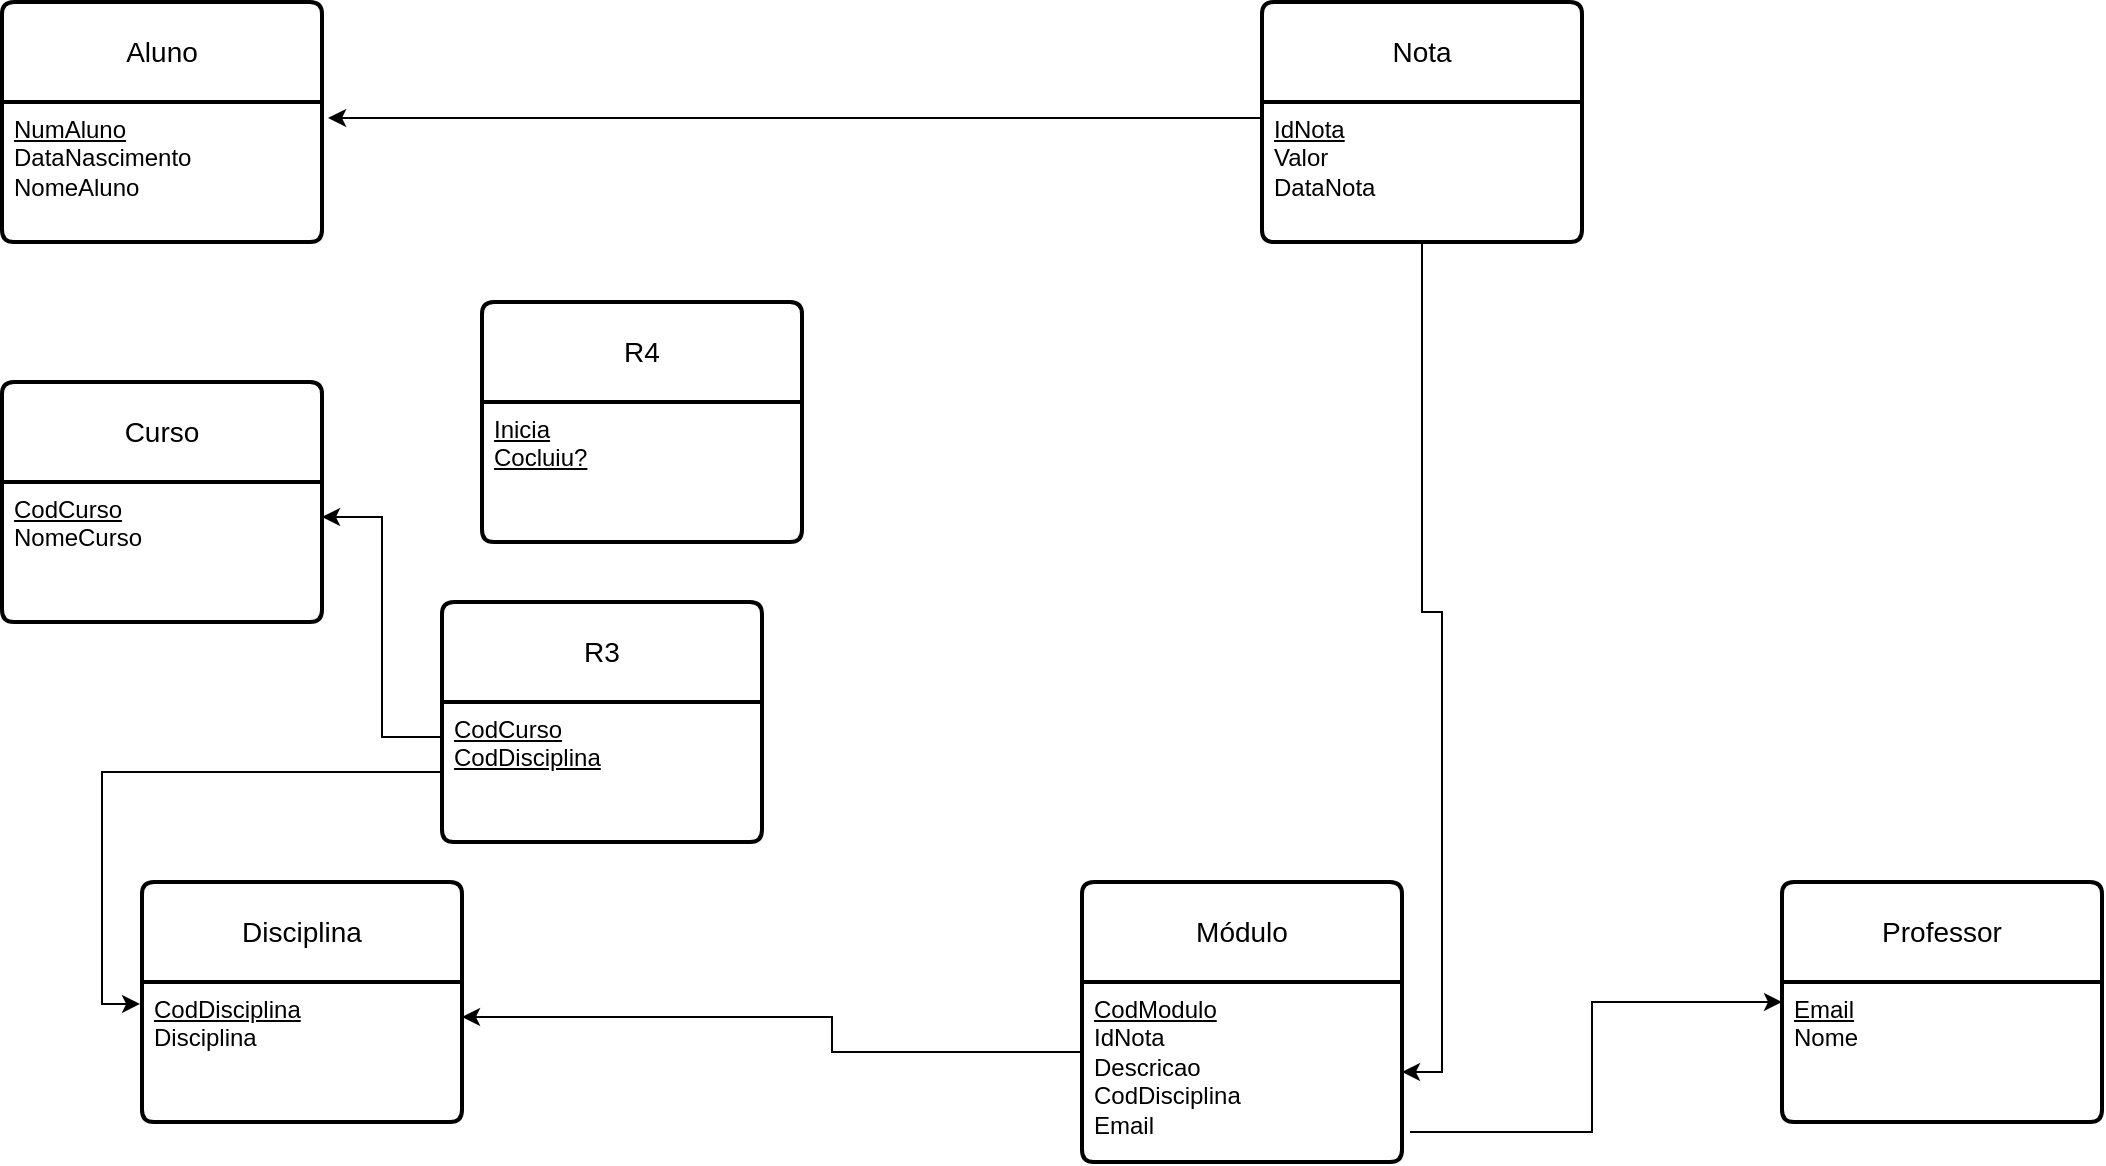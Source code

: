 <mxfile version="28.2.7">
  <diagram name="Página-1" id="FTeC7_8QzdlVlI3I9Mvk">
    <mxGraphModel dx="1426" dy="785" grid="1" gridSize="10" guides="1" tooltips="1" connect="1" arrows="1" fold="1" page="1" pageScale="1" pageWidth="1654" pageHeight="2336" math="0" shadow="0">
      <root>
        <mxCell id="0" />
        <mxCell id="1" parent="0" />
        <mxCell id="6bJcXYdi7RKFtDTyvEfA-14" value="Nota" style="swimlane;childLayout=stackLayout;horizontal=1;startSize=50;horizontalStack=0;rounded=1;fontSize=14;fontStyle=0;strokeWidth=2;resizeParent=0;resizeLast=1;shadow=0;dashed=0;align=center;arcSize=4;whiteSpace=wrap;html=1;" parent="1" vertex="1">
          <mxGeometry x="850" y="180" width="160" height="120" as="geometry" />
        </mxCell>
        <mxCell id="6bJcXYdi7RKFtDTyvEfA-15" value="&lt;u&gt;IdNota&lt;/u&gt;&lt;div&gt;Valor&lt;br&gt;&lt;div&gt;DataNota&lt;/div&gt;&lt;/div&gt;" style="align=left;strokeColor=none;fillColor=none;spacingLeft=4;spacingRight=4;fontSize=12;verticalAlign=top;resizable=0;rotatable=0;part=1;html=1;whiteSpace=wrap;" parent="6bJcXYdi7RKFtDTyvEfA-14" vertex="1">
          <mxGeometry y="50" width="160" height="70" as="geometry" />
        </mxCell>
        <mxCell id="6bJcXYdi7RKFtDTyvEfA-22" value="Aluno" style="swimlane;childLayout=stackLayout;horizontal=1;startSize=50;horizontalStack=0;rounded=1;fontSize=14;fontStyle=0;strokeWidth=2;resizeParent=0;resizeLast=1;shadow=0;dashed=0;align=center;arcSize=4;whiteSpace=wrap;html=1;" parent="1" vertex="1">
          <mxGeometry x="220" y="180" width="160" height="120" as="geometry" />
        </mxCell>
        <mxCell id="6bJcXYdi7RKFtDTyvEfA-23" value="&lt;u&gt;NumAluno&lt;/u&gt;&lt;br&gt;&lt;div&gt;DataNascimento&lt;/div&gt;&lt;div&gt;NomeAluno&lt;/div&gt;" style="align=left;strokeColor=none;fillColor=none;spacingLeft=4;spacingRight=4;fontSize=12;verticalAlign=top;resizable=0;rotatable=0;part=1;html=1;whiteSpace=wrap;" parent="6bJcXYdi7RKFtDTyvEfA-22" vertex="1">
          <mxGeometry y="50" width="160" height="70" as="geometry" />
        </mxCell>
        <mxCell id="8zlrZK70hH1nTl3RyPgM-11" value="&lt;br&gt;&lt;div&gt;&lt;br&gt;&lt;/div&gt;" style="align=left;strokeColor=none;fillColor=none;spacingLeft=4;spacingRight=4;fontSize=12;verticalAlign=top;resizable=0;rotatable=0;part=1;html=1;whiteSpace=wrap;" vertex="1" parent="6bJcXYdi7RKFtDTyvEfA-22">
          <mxGeometry y="120" width="160" as="geometry" />
        </mxCell>
        <mxCell id="6bJcXYdi7RKFtDTyvEfA-24" value="Curso" style="swimlane;childLayout=stackLayout;horizontal=1;startSize=50;horizontalStack=0;rounded=1;fontSize=14;fontStyle=0;strokeWidth=2;resizeParent=0;resizeLast=1;shadow=0;dashed=0;align=center;arcSize=4;whiteSpace=wrap;html=1;" parent="1" vertex="1">
          <mxGeometry x="220" y="370" width="160" height="120" as="geometry" />
        </mxCell>
        <mxCell id="6bJcXYdi7RKFtDTyvEfA-25" value="&lt;div&gt;&lt;u&gt;CodCurso&lt;/u&gt;&lt;/div&gt;&lt;div&gt;NomeCurso&lt;/div&gt;" style="align=left;strokeColor=none;fillColor=none;spacingLeft=4;spacingRight=4;fontSize=12;verticalAlign=top;resizable=0;rotatable=0;part=1;html=1;whiteSpace=wrap;" parent="6bJcXYdi7RKFtDTyvEfA-24" vertex="1">
          <mxGeometry y="50" width="160" height="70" as="geometry" />
        </mxCell>
        <mxCell id="8zlrZK70hH1nTl3RyPgM-2" value="Disciplina" style="swimlane;childLayout=stackLayout;horizontal=1;startSize=50;horizontalStack=0;rounded=1;fontSize=14;fontStyle=0;strokeWidth=2;resizeParent=0;resizeLast=1;shadow=0;dashed=0;align=center;arcSize=4;whiteSpace=wrap;html=1;" vertex="1" parent="1">
          <mxGeometry x="290" y="620" width="160" height="120" as="geometry" />
        </mxCell>
        <mxCell id="8zlrZK70hH1nTl3RyPgM-3" value="&lt;u&gt;CodDisciplina&lt;/u&gt;&lt;div&gt;Disciplina&lt;/div&gt;" style="align=left;strokeColor=none;fillColor=none;spacingLeft=4;spacingRight=4;fontSize=12;verticalAlign=top;resizable=0;rotatable=0;part=1;html=1;whiteSpace=wrap;" vertex="1" parent="8zlrZK70hH1nTl3RyPgM-2">
          <mxGeometry y="50" width="160" height="70" as="geometry" />
        </mxCell>
        <mxCell id="8zlrZK70hH1nTl3RyPgM-4" value="Professor" style="swimlane;childLayout=stackLayout;horizontal=1;startSize=50;horizontalStack=0;rounded=1;fontSize=14;fontStyle=0;strokeWidth=2;resizeParent=0;resizeLast=1;shadow=0;dashed=0;align=center;arcSize=4;whiteSpace=wrap;html=1;" vertex="1" parent="1">
          <mxGeometry x="1110" y="620" width="160" height="120" as="geometry" />
        </mxCell>
        <mxCell id="8zlrZK70hH1nTl3RyPgM-5" value="&lt;u&gt;Email&lt;/u&gt;&lt;br&gt;&lt;div&gt;Nome&lt;/div&gt;" style="align=left;strokeColor=none;fillColor=none;spacingLeft=4;spacingRight=4;fontSize=12;verticalAlign=top;resizable=0;rotatable=0;part=1;html=1;whiteSpace=wrap;" vertex="1" parent="8zlrZK70hH1nTl3RyPgM-4">
          <mxGeometry y="50" width="160" height="70" as="geometry" />
        </mxCell>
        <mxCell id="8zlrZK70hH1nTl3RyPgM-6" value="Módulo" style="swimlane;childLayout=stackLayout;horizontal=1;startSize=50;horizontalStack=0;rounded=1;fontSize=14;fontStyle=0;strokeWidth=2;resizeParent=0;resizeLast=1;shadow=0;dashed=0;align=center;arcSize=4;whiteSpace=wrap;html=1;" vertex="1" parent="1">
          <mxGeometry x="760" y="620" width="160" height="140" as="geometry" />
        </mxCell>
        <mxCell id="8zlrZK70hH1nTl3RyPgM-7" value="&lt;u&gt;CodModulo&lt;/u&gt;&lt;div&gt;IdNota&lt;br&gt;&lt;div&gt;Descricao&lt;/div&gt;&lt;div&gt;CodDisciplina&lt;/div&gt;&lt;/div&gt;&lt;div&gt;Email&lt;/div&gt;" style="align=left;strokeColor=none;fillColor=none;spacingLeft=4;spacingRight=4;fontSize=12;verticalAlign=top;resizable=0;rotatable=0;part=1;html=1;whiteSpace=wrap;" vertex="1" parent="8zlrZK70hH1nTl3RyPgM-6">
          <mxGeometry y="50" width="160" height="90" as="geometry" />
        </mxCell>
        <mxCell id="8zlrZK70hH1nTl3RyPgM-28" value="R4" style="swimlane;childLayout=stackLayout;horizontal=1;startSize=50;horizontalStack=0;rounded=1;fontSize=14;fontStyle=0;strokeWidth=2;resizeParent=0;resizeLast=1;shadow=0;dashed=0;align=center;arcSize=4;whiteSpace=wrap;html=1;" vertex="1" parent="1">
          <mxGeometry x="460" y="330" width="160" height="120" as="geometry" />
        </mxCell>
        <mxCell id="8zlrZK70hH1nTl3RyPgM-29" value="&lt;u&gt;Inicia&lt;/u&gt;&lt;br&gt;&lt;div&gt;&lt;u&gt;Cocluiu?&lt;/u&gt;&lt;/div&gt;" style="align=left;strokeColor=none;fillColor=none;spacingLeft=4;spacingRight=4;fontSize=12;verticalAlign=top;resizable=0;rotatable=0;part=1;html=1;whiteSpace=wrap;" vertex="1" parent="8zlrZK70hH1nTl3RyPgM-28">
          <mxGeometry y="50" width="160" height="70" as="geometry" />
        </mxCell>
        <mxCell id="8zlrZK70hH1nTl3RyPgM-32" style="edgeStyle=orthogonalEdgeStyle;rounded=0;orthogonalLoop=1;jettySize=auto;html=1;entryX=1.019;entryY=0.114;entryDx=0;entryDy=0;entryPerimeter=0;exitX=0;exitY=0.129;exitDx=0;exitDy=0;exitPerimeter=0;" edge="1" parent="1" source="6bJcXYdi7RKFtDTyvEfA-15" target="6bJcXYdi7RKFtDTyvEfA-23">
          <mxGeometry relative="1" as="geometry">
            <mxPoint x="920" y="247.5" as="targetPoint" />
            <Array as="points">
              <mxPoint x="850" y="238" />
            </Array>
          </mxGeometry>
        </mxCell>
        <mxCell id="8zlrZK70hH1nTl3RyPgM-50" style="edgeStyle=orthogonalEdgeStyle;rounded=0;orthogonalLoop=1;jettySize=auto;html=1;entryX=1;entryY=0.25;entryDx=0;entryDy=0;exitX=0;exitY=0.5;exitDx=0;exitDy=0;" edge="1" parent="1" source="8zlrZK70hH1nTl3RyPgM-7" target="8zlrZK70hH1nTl3RyPgM-3">
          <mxGeometry relative="1" as="geometry">
            <Array as="points">
              <mxPoint x="635" y="705" />
              <mxPoint x="635" y="688" />
            </Array>
          </mxGeometry>
        </mxCell>
        <mxCell id="8zlrZK70hH1nTl3RyPgM-55" value="R3" style="swimlane;childLayout=stackLayout;horizontal=1;startSize=50;horizontalStack=0;rounded=1;fontSize=14;fontStyle=0;strokeWidth=2;resizeParent=0;resizeLast=1;shadow=0;dashed=0;align=center;arcSize=4;whiteSpace=wrap;html=1;" vertex="1" parent="1">
          <mxGeometry x="440" y="480" width="160" height="120" as="geometry" />
        </mxCell>
        <mxCell id="8zlrZK70hH1nTl3RyPgM-56" value="&lt;u&gt;CodCurso&lt;/u&gt;&lt;br&gt;&lt;div&gt;&lt;u&gt;CodDisciplina&lt;/u&gt;&lt;/div&gt;" style="align=left;strokeColor=none;fillColor=none;spacingLeft=4;spacingRight=4;fontSize=12;verticalAlign=top;resizable=0;rotatable=0;part=1;html=1;whiteSpace=wrap;" vertex="1" parent="8zlrZK70hH1nTl3RyPgM-55">
          <mxGeometry y="50" width="160" height="70" as="geometry" />
        </mxCell>
        <mxCell id="8zlrZK70hH1nTl3RyPgM-64" style="edgeStyle=orthogonalEdgeStyle;rounded=0;orthogonalLoop=1;jettySize=auto;html=1;entryX=1;entryY=0.5;entryDx=0;entryDy=0;" edge="1" parent="1" source="6bJcXYdi7RKFtDTyvEfA-15" target="8zlrZK70hH1nTl3RyPgM-7">
          <mxGeometry relative="1" as="geometry" />
        </mxCell>
        <mxCell id="8zlrZK70hH1nTl3RyPgM-66" style="edgeStyle=orthogonalEdgeStyle;rounded=0;orthogonalLoop=1;jettySize=auto;html=1;entryX=0;entryY=0.5;entryDx=0;entryDy=0;exitX=1.025;exitY=0.833;exitDx=0;exitDy=0;exitPerimeter=0;" edge="1" parent="1" source="8zlrZK70hH1nTl3RyPgM-7" target="8zlrZK70hH1nTl3RyPgM-4">
          <mxGeometry relative="1" as="geometry" />
        </mxCell>
        <mxCell id="8zlrZK70hH1nTl3RyPgM-67" style="edgeStyle=orthogonalEdgeStyle;rounded=0;orthogonalLoop=1;jettySize=auto;html=1;entryX=-0.006;entryY=0.157;entryDx=0;entryDy=0;entryPerimeter=0;exitX=0;exitY=0.5;exitDx=0;exitDy=0;" edge="1" parent="1" source="8zlrZK70hH1nTl3RyPgM-56" target="8zlrZK70hH1nTl3RyPgM-3">
          <mxGeometry relative="1" as="geometry" />
        </mxCell>
        <mxCell id="8zlrZK70hH1nTl3RyPgM-68" style="edgeStyle=orthogonalEdgeStyle;rounded=0;orthogonalLoop=1;jettySize=auto;html=1;entryX=1;entryY=0.25;entryDx=0;entryDy=0;exitX=0;exitY=0.25;exitDx=0;exitDy=0;" edge="1" parent="1" source="8zlrZK70hH1nTl3RyPgM-56" target="6bJcXYdi7RKFtDTyvEfA-25">
          <mxGeometry relative="1" as="geometry" />
        </mxCell>
      </root>
    </mxGraphModel>
  </diagram>
</mxfile>
